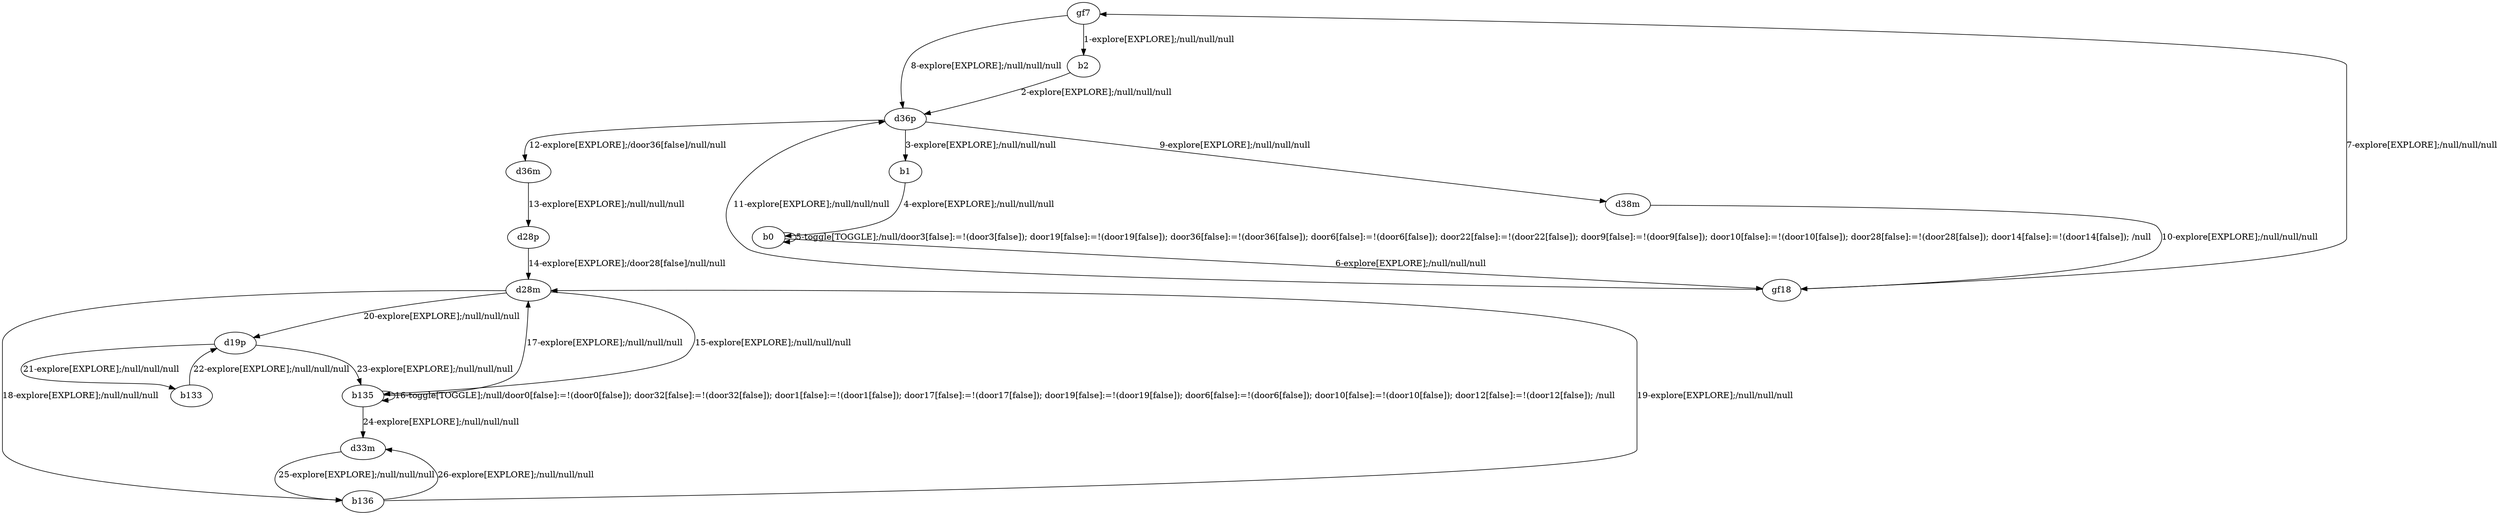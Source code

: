 # Total number of goals covered by this test: 9
# b133 --> d19p
# d28m --> b136
# d33m --> b136
# b136 --> d33m
# b136 --> d28m
# d19p --> b133
# b135 --> d28m
# d19p --> b135
# d28m --> d19p

digraph g {
"gf7" -> "b2" [label = "1-explore[EXPLORE];/null/null/null"];
"b2" -> "d36p" [label = "2-explore[EXPLORE];/null/null/null"];
"d36p" -> "b1" [label = "3-explore[EXPLORE];/null/null/null"];
"b1" -> "b0" [label = "4-explore[EXPLORE];/null/null/null"];
"b0" -> "b0" [label = "5-toggle[TOGGLE];/null/door3[false]:=!(door3[false]); door19[false]:=!(door19[false]); door36[false]:=!(door36[false]); door6[false]:=!(door6[false]); door22[false]:=!(door22[false]); door9[false]:=!(door9[false]); door10[false]:=!(door10[false]); door28[false]:=!(door28[false]); door14[false]:=!(door14[false]); /null"];
"b0" -> "gf18" [label = "6-explore[EXPLORE];/null/null/null"];
"gf18" -> "gf7" [label = "7-explore[EXPLORE];/null/null/null"];
"gf7" -> "d36p" [label = "8-explore[EXPLORE];/null/null/null"];
"d36p" -> "d38m" [label = "9-explore[EXPLORE];/null/null/null"];
"d38m" -> "gf18" [label = "10-explore[EXPLORE];/null/null/null"];
"gf18" -> "d36p" [label = "11-explore[EXPLORE];/null/null/null"];
"d36p" -> "d36m" [label = "12-explore[EXPLORE];/door36[false]/null/null"];
"d36m" -> "d28p" [label = "13-explore[EXPLORE];/null/null/null"];
"d28p" -> "d28m" [label = "14-explore[EXPLORE];/door28[false]/null/null"];
"d28m" -> "b135" [label = "15-explore[EXPLORE];/null/null/null"];
"b135" -> "b135" [label = "16-toggle[TOGGLE];/null/door0[false]:=!(door0[false]); door32[false]:=!(door32[false]); door1[false]:=!(door1[false]); door17[false]:=!(door17[false]); door19[false]:=!(door19[false]); door6[false]:=!(door6[false]); door10[false]:=!(door10[false]); door12[false]:=!(door12[false]); /null"];
"b135" -> "d28m" [label = "17-explore[EXPLORE];/null/null/null"];
"d28m" -> "b136" [label = "18-explore[EXPLORE];/null/null/null"];
"b136" -> "d28m" [label = "19-explore[EXPLORE];/null/null/null"];
"d28m" -> "d19p" [label = "20-explore[EXPLORE];/null/null/null"];
"d19p" -> "b133" [label = "21-explore[EXPLORE];/null/null/null"];
"b133" -> "d19p" [label = "22-explore[EXPLORE];/null/null/null"];
"d19p" -> "b135" [label = "23-explore[EXPLORE];/null/null/null"];
"b135" -> "d33m" [label = "24-explore[EXPLORE];/null/null/null"];
"d33m" -> "b136" [label = "25-explore[EXPLORE];/null/null/null"];
"b136" -> "d33m" [label = "26-explore[EXPLORE];/null/null/null"];
}